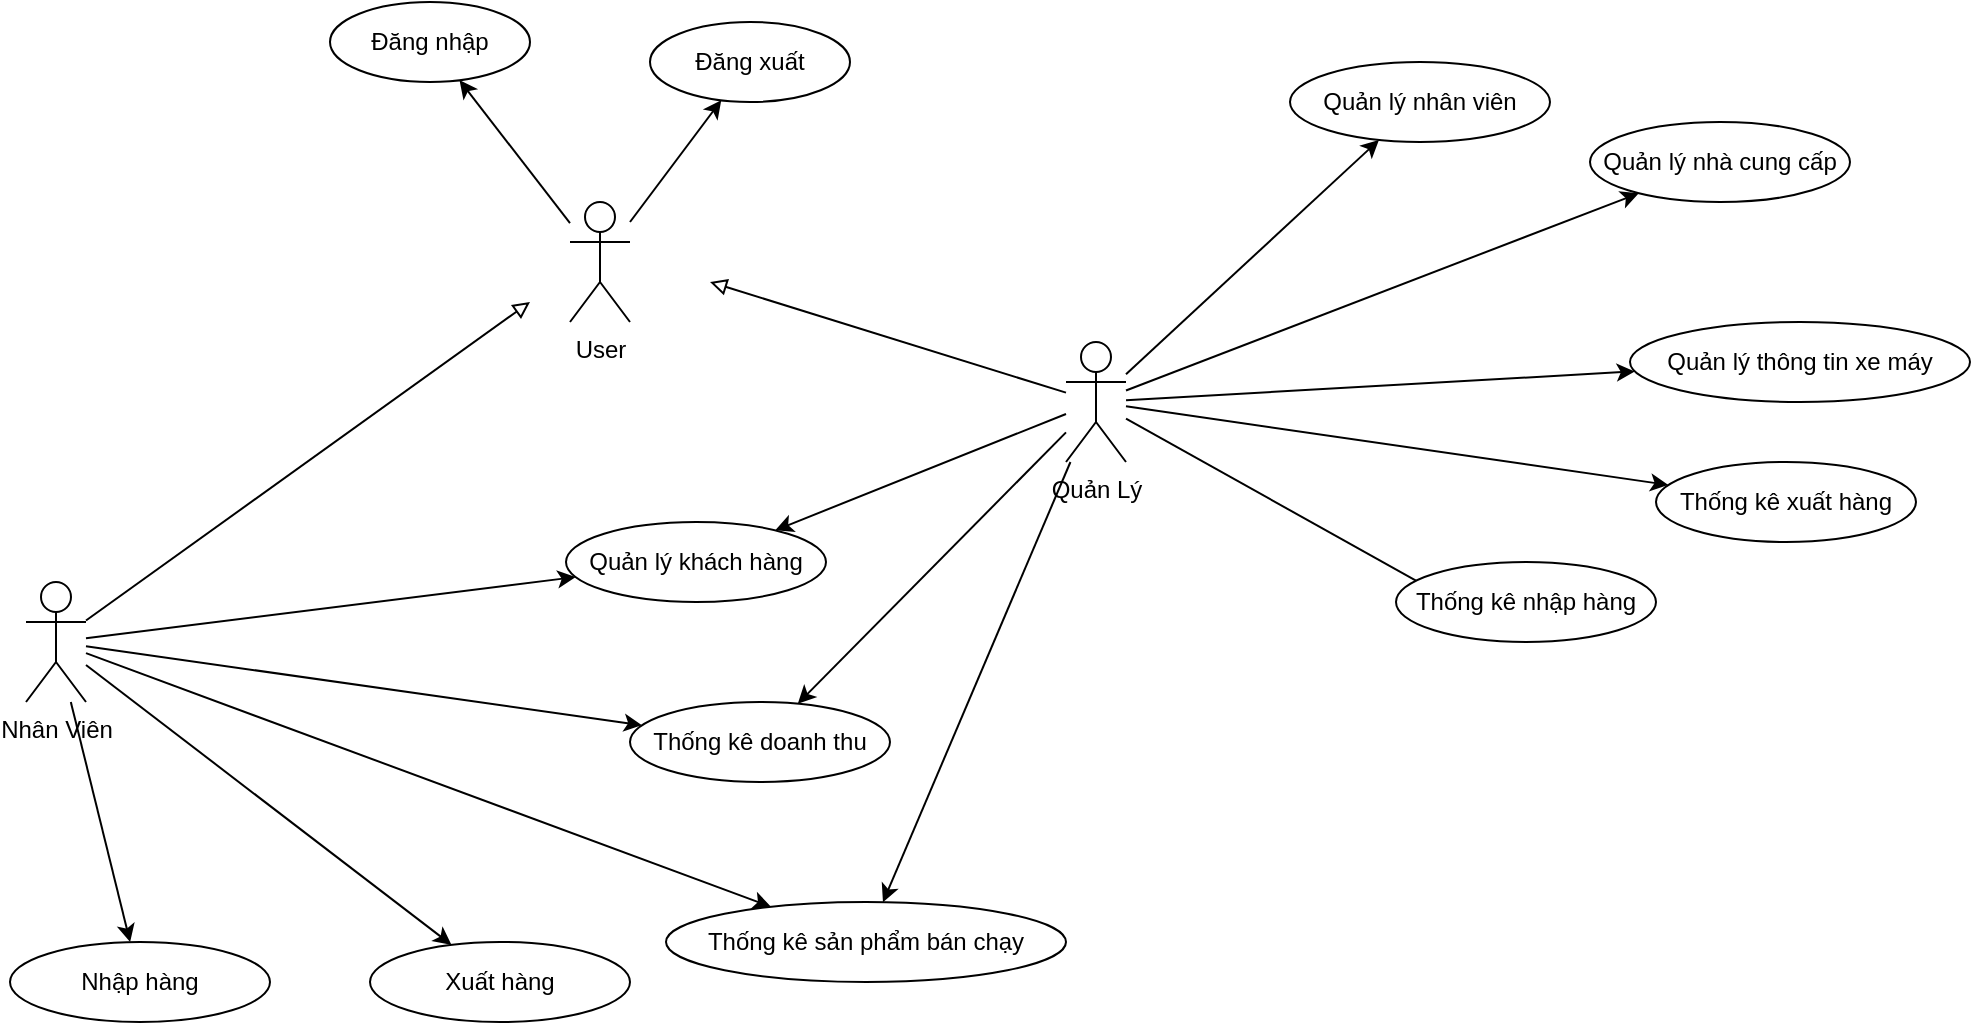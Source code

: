 <mxfile version="18.0.2" type="device"><diagram id="eIaFzUV9p-AALQTvdR7B" name="Page-1"><mxGraphModel dx="1765" dy="807" grid="1" gridSize="10" guides="1" tooltips="1" connect="1" arrows="1" fold="1" page="1" pageScale="1" pageWidth="1169" pageHeight="827" math="0" shadow="0"><root><mxCell id="0"/><mxCell id="1" parent="0"/><mxCell id="PexLZjYYVTC7TzzbIFuG-22" style="edgeStyle=none;rounded=0;orthogonalLoop=1;jettySize=auto;html=1;startArrow=none;startFill=0;endArrow=classic;endFill=1;" parent="1" source="PexLZjYYVTC7TzzbIFuG-4" target="PexLZjYYVTC7TzzbIFuG-9" edge="1"><mxGeometry relative="1" as="geometry"/></mxCell><mxCell id="PexLZjYYVTC7TzzbIFuG-24" style="edgeStyle=none;rounded=0;orthogonalLoop=1;jettySize=auto;html=1;startArrow=none;startFill=0;endArrow=classic;endFill=1;" parent="1" source="PexLZjYYVTC7TzzbIFuG-4" target="PexLZjYYVTC7TzzbIFuG-17" edge="1"><mxGeometry relative="1" as="geometry"/></mxCell><mxCell id="PexLZjYYVTC7TzzbIFuG-4" value="User" style="shape=umlActor;verticalLabelPosition=bottom;verticalAlign=top;html=1;" parent="1" vertex="1"><mxGeometry x="370" y="370" width="30" height="60" as="geometry"/></mxCell><mxCell id="PexLZjYYVTC7TzzbIFuG-29" style="edgeStyle=none;rounded=0;orthogonalLoop=1;jettySize=auto;html=1;startArrow=none;startFill=0;endArrow=classic;endFill=1;" parent="1" source="PexLZjYYVTC7TzzbIFuG-5" target="PexLZjYYVTC7TzzbIFuG-28" edge="1"><mxGeometry relative="1" as="geometry"/></mxCell><mxCell id="PexLZjYYVTC7TzzbIFuG-30" style="edgeStyle=none;rounded=0;orthogonalLoop=1;jettySize=auto;html=1;startArrow=none;startFill=0;endArrow=classic;endFill=1;" parent="1" source="PexLZjYYVTC7TzzbIFuG-5" target="PexLZjYYVTC7TzzbIFuG-26" edge="1"><mxGeometry relative="1" as="geometry"/></mxCell><mxCell id="PexLZjYYVTC7TzzbIFuG-31" style="edgeStyle=none;rounded=0;orthogonalLoop=1;jettySize=auto;html=1;startArrow=none;startFill=0;endArrow=classic;endFill=1;" parent="1" source="PexLZjYYVTC7TzzbIFuG-5" target="PexLZjYYVTC7TzzbIFuG-25" edge="1"><mxGeometry relative="1" as="geometry"/></mxCell><mxCell id="PexLZjYYVTC7TzzbIFuG-32" style="edgeStyle=none;rounded=0;orthogonalLoop=1;jettySize=auto;html=1;startArrow=none;startFill=0;endArrow=classic;endFill=1;" parent="1" source="PexLZjYYVTC7TzzbIFuG-5" target="PexLZjYYVTC7TzzbIFuG-27" edge="1"><mxGeometry relative="1" as="geometry"/></mxCell><mxCell id="PexLZjYYVTC7TzzbIFuG-42" style="edgeStyle=none;rounded=0;orthogonalLoop=1;jettySize=auto;html=1;startArrow=none;startFill=0;endArrow=classic;endFill=1;" parent="1" source="PexLZjYYVTC7TzzbIFuG-5" target="PexLZjYYVTC7TzzbIFuG-39" edge="1"><mxGeometry relative="1" as="geometry"/></mxCell><mxCell id="PexLZjYYVTC7TzzbIFuG-60" style="edgeStyle=none;rounded=0;orthogonalLoop=1;jettySize=auto;html=1;startArrow=none;startFill=0;endArrow=block;endFill=0;" parent="1" source="PexLZjYYVTC7TzzbIFuG-5" edge="1"><mxGeometry relative="1" as="geometry"><mxPoint x="350" y="420" as="targetPoint"/></mxGeometry></mxCell><mxCell id="PexLZjYYVTC7TzzbIFuG-5" value="Nhân Viên" style="shape=umlActor;verticalLabelPosition=bottom;verticalAlign=top;html=1;" parent="1" vertex="1"><mxGeometry x="98" y="560" width="30" height="60" as="geometry"/></mxCell><mxCell id="PexLZjYYVTC7TzzbIFuG-48" style="edgeStyle=none;rounded=0;orthogonalLoop=1;jettySize=auto;html=1;startArrow=none;startFill=0;endArrow=classic;endFill=1;" parent="1" source="PexLZjYYVTC7TzzbIFuG-6" target="PexLZjYYVTC7TzzbIFuG-36" edge="1"><mxGeometry relative="1" as="geometry"/></mxCell><mxCell id="PexLZjYYVTC7TzzbIFuG-49" style="edgeStyle=none;rounded=0;orthogonalLoop=1;jettySize=auto;html=1;startArrow=none;startFill=0;endArrow=classic;endFill=1;" parent="1" source="PexLZjYYVTC7TzzbIFuG-6" target="PexLZjYYVTC7TzzbIFuG-47" edge="1"><mxGeometry relative="1" as="geometry"/></mxCell><mxCell id="PexLZjYYVTC7TzzbIFuG-50" style="edgeStyle=none;rounded=0;orthogonalLoop=1;jettySize=auto;html=1;startArrow=none;startFill=0;endArrow=classic;endFill=1;" parent="1" source="PexLZjYYVTC7TzzbIFuG-6" target="PexLZjYYVTC7TzzbIFuG-37" edge="1"><mxGeometry relative="1" as="geometry"/></mxCell><mxCell id="PexLZjYYVTC7TzzbIFuG-53" style="edgeStyle=none;rounded=0;orthogonalLoop=1;jettySize=auto;html=1;startArrow=none;startFill=0;endArrow=classic;endFill=1;" parent="1" source="PexLZjYYVTC7TzzbIFuG-6" target="PexLZjYYVTC7TzzbIFuG-44" edge="1"><mxGeometry relative="1" as="geometry"/></mxCell><mxCell id="PexLZjYYVTC7TzzbIFuG-54" style="edgeStyle=none;rounded=0;orthogonalLoop=1;jettySize=auto;html=1;entryX=0.5;entryY=1;entryDx=0;entryDy=0;startArrow=none;startFill=0;endArrow=classic;endFill=1;" parent="1" source="PexLZjYYVTC7TzzbIFuG-6" target="PexLZjYYVTC7TzzbIFuG-46" edge="1"><mxGeometry relative="1" as="geometry"/></mxCell><mxCell id="PexLZjYYVTC7TzzbIFuG-56" style="edgeStyle=none;rounded=0;orthogonalLoop=1;jettySize=auto;html=1;startArrow=none;startFill=0;endArrow=classic;endFill=1;" parent="1" source="PexLZjYYVTC7TzzbIFuG-6" target="PexLZjYYVTC7TzzbIFuG-25" edge="1"><mxGeometry relative="1" as="geometry"/></mxCell><mxCell id="PexLZjYYVTC7TzzbIFuG-57" style="edgeStyle=none;rounded=0;orthogonalLoop=1;jettySize=auto;html=1;startArrow=none;startFill=0;endArrow=classic;endFill=1;" parent="1" source="PexLZjYYVTC7TzzbIFuG-6" target="PexLZjYYVTC7TzzbIFuG-26" edge="1"><mxGeometry relative="1" as="geometry"/></mxCell><mxCell id="PexLZjYYVTC7TzzbIFuG-58" style="edgeStyle=none;rounded=0;orthogonalLoop=1;jettySize=auto;html=1;startArrow=none;startFill=0;endArrow=classic;endFill=1;" parent="1" source="PexLZjYYVTC7TzzbIFuG-6" target="PexLZjYYVTC7TzzbIFuG-39" edge="1"><mxGeometry relative="1" as="geometry"/></mxCell><mxCell id="PexLZjYYVTC7TzzbIFuG-59" style="edgeStyle=none;rounded=0;orthogonalLoop=1;jettySize=auto;html=1;startArrow=none;startFill=0;endArrow=block;endFill=0;" parent="1" source="PexLZjYYVTC7TzzbIFuG-6" edge="1"><mxGeometry relative="1" as="geometry"><mxPoint x="440" y="410" as="targetPoint"/></mxGeometry></mxCell><mxCell id="PexLZjYYVTC7TzzbIFuG-6" value="Quản Lý" style="shape=umlActor;verticalLabelPosition=bottom;verticalAlign=top;html=1;" parent="1" vertex="1"><mxGeometry x="618" y="440" width="30" height="60" as="geometry"/></mxCell><mxCell id="PexLZjYYVTC7TzzbIFuG-9" value="Đăng nhập" style="ellipse;whiteSpace=wrap;html=1;align=center;" parent="1" vertex="1"><mxGeometry x="250" y="270" width="100" height="40" as="geometry"/></mxCell><mxCell id="PexLZjYYVTC7TzzbIFuG-17" value="Đăng xuất" style="ellipse;whiteSpace=wrap;html=1;align=center;" parent="1" vertex="1"><mxGeometry x="410" y="280" width="100" height="40" as="geometry"/></mxCell><mxCell id="PexLZjYYVTC7TzzbIFuG-25" value="Quản lý khách hàng" style="ellipse;whiteSpace=wrap;html=1;align=center;" parent="1" vertex="1"><mxGeometry x="368" y="530" width="130" height="40" as="geometry"/></mxCell><mxCell id="PexLZjYYVTC7TzzbIFuG-26" value="Thống kê doanh thu" style="ellipse;whiteSpace=wrap;html=1;align=center;" parent="1" vertex="1"><mxGeometry x="400" y="620" width="130" height="40" as="geometry"/></mxCell><mxCell id="PexLZjYYVTC7TzzbIFuG-27" value="Xuất hàng" style="ellipse;whiteSpace=wrap;html=1;align=center;" parent="1" vertex="1"><mxGeometry x="270" y="740" width="130" height="40" as="geometry"/></mxCell><mxCell id="PexLZjYYVTC7TzzbIFuG-28" value="Nhập hàng" style="ellipse;whiteSpace=wrap;html=1;align=center;" parent="1" vertex="1"><mxGeometry x="90" y="740" width="130" height="40" as="geometry"/></mxCell><mxCell id="PexLZjYYVTC7TzzbIFuG-36" value="Quản lý nhân viên" style="ellipse;whiteSpace=wrap;html=1;align=center;" parent="1" vertex="1"><mxGeometry x="730" y="300" width="130" height="40" as="geometry"/></mxCell><mxCell id="PexLZjYYVTC7TzzbIFuG-37" value="Quản lý thông tin xe máy" style="ellipse;whiteSpace=wrap;html=1;align=center;" parent="1" vertex="1"><mxGeometry x="900" y="430" width="170" height="40" as="geometry"/></mxCell><mxCell id="PexLZjYYVTC7TzzbIFuG-39" value="Thống kê sản phẩm bán chạy" style="ellipse;whiteSpace=wrap;html=1;align=center;" parent="1" vertex="1"><mxGeometry x="418" y="720" width="200" height="40" as="geometry"/></mxCell><mxCell id="PexLZjYYVTC7TzzbIFuG-44" value="Thống kê xuất hàng" style="ellipse;whiteSpace=wrap;html=1;align=center;" parent="1" vertex="1"><mxGeometry x="913" y="500" width="130" height="40" as="geometry"/></mxCell><mxCell id="PexLZjYYVTC7TzzbIFuG-46" value="Thống kê nhập hàng" style="ellipse;whiteSpace=wrap;html=1;align=center;" parent="1" vertex="1"><mxGeometry x="783" y="550" width="130" height="40" as="geometry"/></mxCell><mxCell id="PexLZjYYVTC7TzzbIFuG-47" value="Quản lý nhà cung cấp" style="ellipse;whiteSpace=wrap;html=1;align=center;" parent="1" vertex="1"><mxGeometry x="880" y="330" width="130" height="40" as="geometry"/></mxCell></root></mxGraphModel></diagram></mxfile>